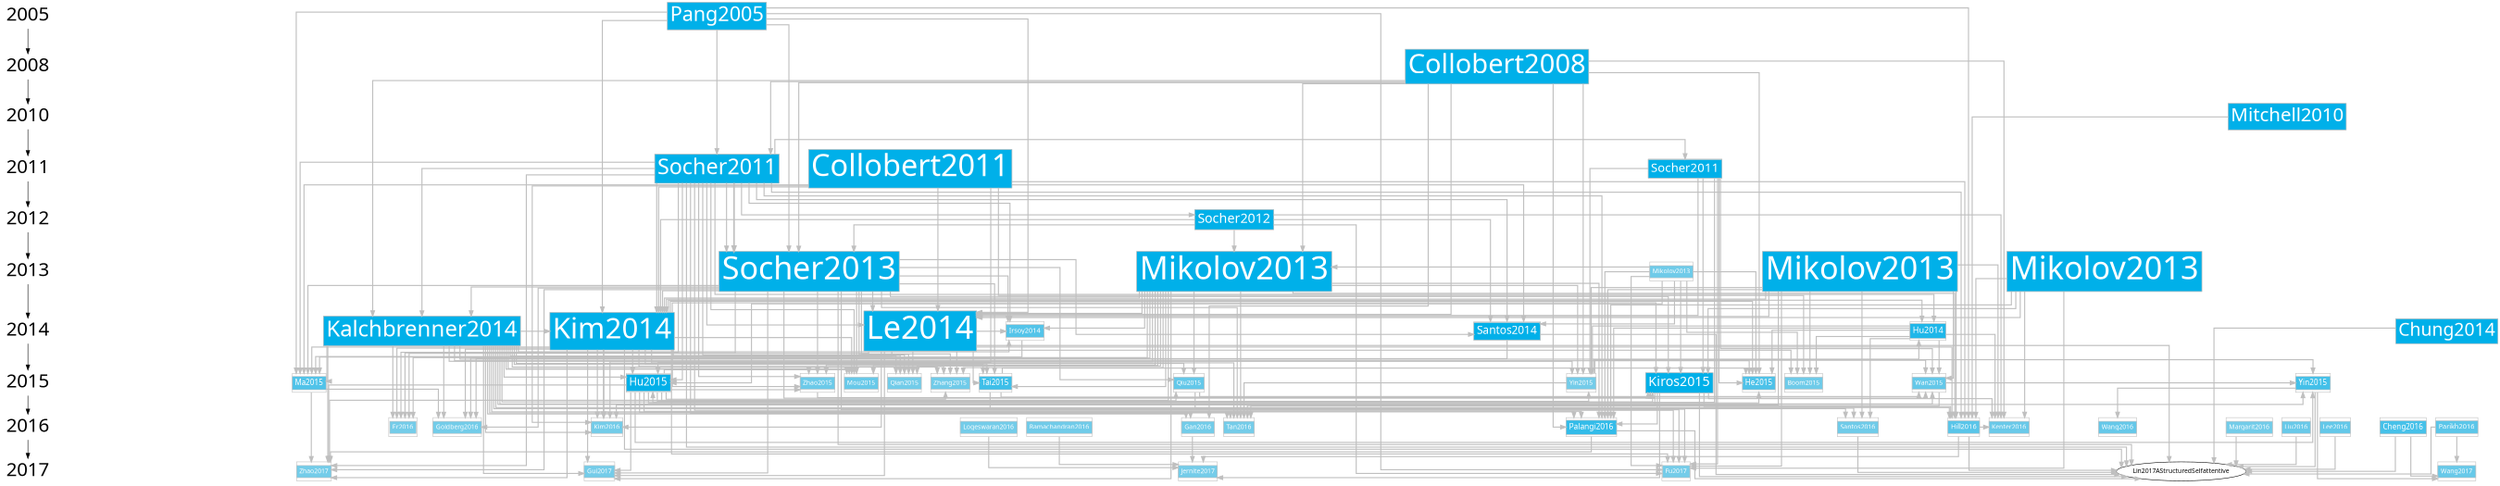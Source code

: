 digraph G {
    edge [comment="Wildcard node added automatic in EG."];
    node [comment="Wildcard node added automatic in EG.",
        fontname="sans-serif"
        fontsize=12];
        size ="18, 6";
        ratio = "compress"
        splines=ortho;
    {        node[shape = plaintext fontsize = 36 ];        2005 ->        2008 ->        2010 ->        2011 ->        2012 ->        2013 ->        2014 ->        2015 ->        2016 ->        2017    }
    {rank = same;    2005;    Pang2005SeeingStarsExploiting;    }
    {rank = same;    2008;    Collobert2008AUnifiedArchitecture;    }
    {rank = same;    2010;    Mitchell2010CompositionInDistributional;    }
    {rank = same;    2011;    Collobert2011NaturalLanguageProcessing;    Socher2011DynamicPoolingAnd;    Socher2011SemisupervisedRecursiveAutoencoders;    }
    {rank = same;    2012;    Socher2012SemanticCompositionalityThrough;    }
    {rank = same;    2013;    Mikolov2013EfficientEstimationOf;    Mikolov2013DistributedRepresentationsOF;    Mikolov2013NoTitleAvailable;    Socher2013RecursiveDeepModels;    Mikolov2013DistributedRepresentationsOfwords;    }
    {rank = same;    2014;    Kalchbrenner2014AConvolutionalNeural;    Kim2014ConvolutionalNeuralNetworks;    Santos2014DeepConvolutionalNeural;    Hu2014ConvolutionalNeuralNetwork;    Chung2014EmpiricalEvaluationOf;    Le2014DistributedRepresentationsOf;    Irsoy2014DeepRecursiveNeural;    }
    {rank = same;    2015;    Qiu2015ConvolutionalNeuralTensor;    Yin2015MultigrancnnAnArchitecture;    Tai2015ImprovedSemanticRepresentations;    Hu2015ConvolutionalNeuralNetwork;    He2015MultiperspectiveSentenceSimilarity;    Kiros2015SkipthoughtVectors;    Zhang2015LocalTranslationPrediction;    Qian2015LearningTagEmbeddings;    Yin2015AbcnnAttentionbasedConvolutional;    Zhao2015SelfadaptiveHierarchicalSentence;    Ma2015DependencybasedConvolutionalNeural;    Wan2015ADeepArchitecture;    Mou2015DiscriminativeNeuralSentence;    Boom2015LearningSemanticSimilarity;    }
    {rank = same;    2016;    Wang2016SentenceSimilarity;    Hill2016LearningDistributedRepresentations;    Margarit2016ABatchnormalizedRecurrent;    Liu2016LanguageInferenceUsing;    Gan2016UnsupervisedLearningOf;    Palangi2016DeepSentenceEmbedding;    Kim2016ExploringConvolutionalAnd;    Kenter2016SiameseCbowOptimizing;    Parikh2016ADecomposableAttention;    Tan2016ANeuralNetwork;    Cheng2016LongShortTermMemorynetworks;    Er2016AttentionPoolingbasedConvolutional;    Lee2016SequentialShorttextClassification;    Logeswaran2016SentenceOrderingUsing;    Santos2016ImprovedRepresentationLearning;    Ramachandran2016UnsupervisedPretrainingFor;    Goldberg2016APrimerOn;    }
    {rank = same;    2017;    Lin2017AStructuredSelfattentive;    Gui2017LearningRepresentationsFrom;    Jernite2017DiscoursebasedObjectivesFor;    Fu2017CombineHownetLexison;    Wang2017BilateralMultiperspectiveMatching;    Zhao2017TopicawareDeepCompositional;    }
    Le2014DistributedRepresentationsOf -> Boom2015LearningSemanticSimilarity[ weight=10, penwidth=2, color="#BFBFBF"]
    Mikolov2013DistributedRepresentationsOfwords -> Santos2016ImprovedRepresentationLearning[ weight=10, penwidth=2, color="#BFBFBF"]
    Kalchbrenner2014AConvolutionalNeural -> Tan2016ANeuralNetwork[ weight=10, penwidth=2, color="#BFBFBF"]
    Socher2013RecursiveDeepModels -> Zhang2015LocalTranslationPrediction[ weight=10, penwidth=2, color="#BFBFBF"]
    Collobert2008AUnifiedArchitecture -> Yin2015MultigrancnnAnArchitecture[ weight=10, penwidth=2, color="#BFBFBF"]
    Collobert2011NaturalLanguageProcessing -> Hu2015ConvolutionalNeuralNetwork[ weight=10, penwidth=2, color="#BFBFBF"]
    Socher2012SemanticCompositionalityThrough -> Kim2014ConvolutionalNeuralNetworks[ weight=10, penwidth=2, color="#BFBFBF"]
    Kalchbrenner2014AConvolutionalNeural -> Wan2015ADeepArchitecture[ weight=10, penwidth=2, color="#BFBFBF"]
    Mikolov2013DistributedRepresentationsOfwords -> Wan2015ADeepArchitecture[ weight=10, penwidth=2, color="#BFBFBF"]
    Hu2014ConvolutionalNeuralNetwork -> He2015MultiperspectiveSentenceSimilarity[ weight=10, penwidth=2, color="#BFBFBF"]
    Socher2013RecursiveDeepModels -> Tan2016ANeuralNetwork[ weight=10, penwidth=2, color="#BFBFBF"]
    Socher2013RecursiveDeepModels -> Goldberg2016APrimerOn[ weight=10, penwidth=2, color="#BFBFBF"]
    Kiros2015SkipthoughtVectors -> Hill2016LearningDistributedRepresentations[ weight=10, penwidth=2, color="#BFBFBF"]
    Kim2014ConvolutionalNeuralNetworks -> Hu2015ConvolutionalNeuralNetwork[ weight=10, penwidth=2, color="#BFBFBF"]
    Socher2013RecursiveDeepModels -> Santos2014DeepConvolutionalNeural[ weight=10, penwidth=2, color="#BFBFBF"]
    Kalchbrenner2014AConvolutionalNeural -> Goldberg2016APrimerOn[ weight=10, penwidth=2, color="#BFBFBF"]
    Socher2011DynamicPoolingAnd -> Fu2017CombineHownetLexison[ weight=10, penwidth=2, color="#BFBFBF"]
    Mikolov2013DistributedRepresentationsOF -> Zhang2015LocalTranslationPrediction[ weight=10, penwidth=2, color="#BFBFBF"]
    Socher2011SemisupervisedRecursiveAutoencoders -> Fu2017CombineHownetLexison[ weight=10, penwidth=2, color="#BFBFBF"]
    Hu2015ConvolutionalNeuralNetwork -> Zhang2015LocalTranslationPrediction[ weight=10, penwidth=2, color="#BFBFBF"]
    Mikolov2013DistributedRepresentationsOF -> Kim2016ExploringConvolutionalAnd[ weight=10, penwidth=2, color="#BFBFBF"]
    Socher2013RecursiveDeepModels -> Kiros2015SkipthoughtVectors[ weight=10, penwidth=2, color="#BFBFBF"]
    Kim2014ConvolutionalNeuralNetworks -> Qian2015LearningTagEmbeddings[ weight=10, penwidth=2, color="#BFBFBF"]
    Socher2013RecursiveDeepModels -> Mou2015DiscriminativeNeuralSentence[ weight=10, penwidth=2, color="#BFBFBF"]
    Le2014DistributedRepresentationsOf -> Zhang2015LocalTranslationPrediction[ weight=10, penwidth=2, color="#BFBFBF"]
    Socher2011SemisupervisedRecursiveAutoencoders -> Le2014DistributedRepresentationsOf[ weight=10, penwidth=2, color="#BFBFBF"]
    Socher2011SemisupervisedRecursiveAutoencoders -> Hu2014ConvolutionalNeuralNetwork[ weight=10, penwidth=2, color="#BFBFBF"]
    Kim2014ConvolutionalNeuralNetworks -> Kiros2015SkipthoughtVectors[ weight=10, penwidth=2, color="#BFBFBF"]
    Kalchbrenner2014AConvolutionalNeural -> Zhao2017TopicawareDeepCompositional[ weight=10, penwidth=2, color="#BFBFBF"]
    Mikolov2013DistributedRepresentationsOfwords -> Palangi2016DeepSentenceEmbedding[ weight=10, penwidth=2, color="#BFBFBF"]
    Kalchbrenner2014AConvolutionalNeural -> Mou2015DiscriminativeNeuralSentence[ weight=10, penwidth=2, color="#BFBFBF"]
    Socher2011SemisupervisedRecursiveAutoencoders -> Mou2015DiscriminativeNeuralSentence[ weight=10, penwidth=2, color="#BFBFBF"]
    Yin2015MultigrancnnAnArchitecture -> Wan2015ADeepArchitecture[ weight=10, penwidth=2, color="#BFBFBF"]
    Socher2013RecursiveDeepModels -> Lin2017AStructuredSelfattentive[ weight=10, penwidth=2, color="#BFBFBF"]
    Hu2015ConvolutionalNeuralNetwork -> He2015MultiperspectiveSentenceSimilarity[ weight=10, penwidth=2, color="#BFBFBF"]
    Mikolov2013DistributedRepresentationsOfwords -> Yin2015MultigrancnnAnArchitecture[ weight=10, penwidth=2, color="#BFBFBF"]
    Hu2015ConvolutionalNeuralNetwork -> Gui2017LearningRepresentationsFrom[ weight=10, penwidth=2, color="#BFBFBF"]
    Socher2013RecursiveDeepModels -> Qiu2015ConvolutionalNeuralTensor[ weight=10, penwidth=2, color="#BFBFBF"]
    Collobert2008AUnifiedArchitecture -> Gan2016UnsupervisedLearningOf[ weight=10, penwidth=2, color="#BFBFBF"]
    Socher2013RecursiveDeepModels -> Fu2017CombineHownetLexison[ weight=10, penwidth=2, color="#BFBFBF"]
    Socher2011SemisupervisedRecursiveAutoencoders -> Gan2016UnsupervisedLearningOf[ weight=10, penwidth=2, color="#BFBFBF"]
    Mikolov2013DistributedRepresentationsOF -> Qiu2015ConvolutionalNeuralTensor[ weight=10, penwidth=2, color="#BFBFBF"]
    Socher2011SemisupervisedRecursiveAutoencoders -> Socher2013RecursiveDeepModels[ weight=10, penwidth=2, color="#BFBFBF"]
    Kalchbrenner2014AConvolutionalNeural -> Zhang2015LocalTranslationPrediction[ weight=10, penwidth=2, color="#BFBFBF"]
    Socher2011SemisupervisedRecursiveAutoencoders -> Zhao2017TopicawareDeepCompositional[ weight=10, penwidth=2, color="#BFBFBF"]
    Socher2011SemisupervisedRecursiveAutoencoders -> Irsoy2014DeepRecursiveNeural[ weight=10, penwidth=2, color="#BFBFBF"]
    Kalchbrenner2014AConvolutionalNeural -> He2015MultiperspectiveSentenceSimilarity[ weight=10, penwidth=2, color="#BFBFBF"]
    Yin2015MultigrancnnAnArchitecture -> Tan2016ANeuralNetwork[ weight=10, penwidth=2, color="#BFBFBF"]
    Tai2015ImprovedSemanticRepresentations -> He2015MultiperspectiveSentenceSimilarity[ weight=10, penwidth=2, color="#BFBFBF"]
    Kalchbrenner2014AConvolutionalNeural -> Yin2015MultigrancnnAnArchitecture[ weight=10, penwidth=2, color="#BFBFBF"]
    Socher2011SemisupervisedRecursiveAutoencoders -> Kim2014ConvolutionalNeuralNetworks[ weight=10, penwidth=2, color="#BFBFBF"]
    Hu2014ConvolutionalNeuralNetwork -> Palangi2016DeepSentenceEmbedding[ weight=10, penwidth=2, color="#BFBFBF"]
    Socher2011SemisupervisedRecursiveAutoencoders -> Zhao2015SelfadaptiveHierarchicalSentence[ weight=10, penwidth=2, color="#BFBFBF"]
    Kim2014ConvolutionalNeuralNetworks -> Mou2015DiscriminativeNeuralSentence[ weight=10, penwidth=2, color="#BFBFBF"]
    Kim2014ConvolutionalNeuralNetworks -> Hu2014ConvolutionalNeuralNetwork[ weight=10, penwidth=2, color="#BFBFBF"]
    Mikolov2013DistributedRepresentationsOfwords -> Kim2014ConvolutionalNeuralNetworks[ weight=10, penwidth=2, color="#BFBFBF"]
    Palangi2016DeepSentenceEmbedding -> Zhao2017TopicawareDeepCompositional[ weight=10, penwidth=2, color="#BFBFBF"]
    Mikolov2013EfficientEstimationOf -> Santos2014DeepConvolutionalNeural[ weight=10, penwidth=2, color="#BFBFBF"]
    Mikolov2013NoTitleAvailable -> Kiros2015SkipthoughtVectors[ weight=10, penwidth=2, color="#BFBFBF"]
    Kalchbrenner2014AConvolutionalNeural -> Gan2016UnsupervisedLearningOf[ weight=10, penwidth=2, color="#BFBFBF"]
    Kalchbrenner2014AConvolutionalNeural -> Zhao2015SelfadaptiveHierarchicalSentence[ weight=10, penwidth=2, color="#BFBFBF"]
    Pang2005SeeingStarsExploiting -> Fu2017CombineHownetLexison[ weight=10, penwidth=2, color="#BFBFBF"]
    Hill2016LearningDistributedRepresentations -> Jernite2017DiscoursebasedObjectivesFor[ weight=10, penwidth=2, color="#BFBFBF"]
    Collobert2008AUnifiedArchitecture -> Le2014DistributedRepresentationsOf[ weight=10, penwidth=2, color="#BFBFBF"]
    Chung2014EmpiricalEvaluationOf -> Lin2017AStructuredSelfattentive[ weight=10, penwidth=2, color="#BFBFBF"]
    Hu2015ConvolutionalNeuralNetwork -> Yin2015MultigrancnnAnArchitecture[ weight=10, penwidth=2, color="#BFBFBF"]
    Collobert2008AUnifiedArchitecture -> Socher2011SemisupervisedRecursiveAutoencoders[ weight=10, penwidth=2, color="#BFBFBF"]
    Zhao2015SelfadaptiveHierarchicalSentence -> Kiros2015SkipthoughtVectors[ weight=10, penwidth=2, color="#BFBFBF"]
    Hill2016LearningDistributedRepresentations -> Lin2017AStructuredSelfattentive[ weight=10, penwidth=2, color="#BFBFBF"]
    Socher2011SemisupervisedRecursiveAutoencoders -> Socher2012SemanticCompositionalityThrough[ weight=10, penwidth=2, color="#BFBFBF"]
    Mikolov2013DistributedRepresentationsOF -> Mou2015DiscriminativeNeuralSentence[ weight=10, penwidth=2, color="#BFBFBF"]
    Socher2011SemisupervisedRecursiveAutoencoders -> Lin2017AStructuredSelfattentive[ weight=10, penwidth=2, color="#BFBFBF"]
    Kim2014ConvolutionalNeuralNetworks -> Zhao2015SelfadaptiveHierarchicalSentence[ weight=10, penwidth=2, color="#BFBFBF"]
    Hu2014ConvolutionalNeuralNetwork -> Santos2016ImprovedRepresentationLearning[ weight=10, penwidth=2, color="#BFBFBF"]
    Le2014DistributedRepresentationsOf -> Kim2016ExploringConvolutionalAnd[ weight=10, penwidth=2, color="#BFBFBF"]
    Pang2005SeeingStarsExploiting -> Socher2011SemisupervisedRecursiveAutoencoders[ weight=10, penwidth=2, color="#BFBFBF"]
    Kim2014ConvolutionalNeuralNetworks -> Zhang2015LocalTranslationPrediction[ weight=10, penwidth=2, color="#BFBFBF"]
    Le2014DistributedRepresentationsOf -> Irsoy2014DeepRecursiveNeural[ weight=10, penwidth=2, color="#BFBFBF"]
    Collobert2011NaturalLanguageProcessing -> Le2014DistributedRepresentationsOf[ weight=10, penwidth=2, color="#BFBFBF"]
    Le2014DistributedRepresentationsOf -> Qian2015LearningTagEmbeddings[ weight=10, penwidth=2, color="#BFBFBF"]
    Kalchbrenner2014AConvolutionalNeural -> Kim2016ExploringConvolutionalAnd[ weight=10, penwidth=2, color="#BFBFBF"]
    Hu2015ConvolutionalNeuralNetwork -> Qiu2015ConvolutionalNeuralTensor[ weight=10, penwidth=2, color="#BFBFBF"]
    Socher2011DynamicPoolingAnd -> Yin2015MultigrancnnAnArchitecture[ weight=10, penwidth=2, color="#BFBFBF"]
    Collobert2011NaturalLanguageProcessing -> Boom2015LearningSemanticSimilarity[ weight=10, penwidth=2, color="#BFBFBF"]
    Pang2005SeeingStarsExploiting -> Ma2015DependencybasedConvolutionalNeural[ weight=10, penwidth=2, color="#BFBFBF"]
    Kalchbrenner2014AConvolutionalNeural -> Yin2015AbcnnAttentionbasedConvolutional[ weight=10, penwidth=2, color="#BFBFBF"]
    Hu2015ConvolutionalNeuralNetwork -> Mou2015DiscriminativeNeuralSentence[ weight=10, penwidth=2, color="#BFBFBF"]
    Pang2005SeeingStarsExploiting -> Hill2016LearningDistributedRepresentations[ weight=10, penwidth=2, color="#BFBFBF"]
    Ma2015DependencybasedConvolutionalNeural -> Goldberg2016APrimerOn[ weight=10, penwidth=2, color="#BFBFBF"]
    Socher2011SemisupervisedRecursiveAutoencoders -> Socher2013RecursiveDeepModels[ weight=4, penwidth=3, color="#BFBFBF"]
    Irsoy2014DeepRecursiveNeural -> Ma2015DependencybasedConvolutionalNeural[ weight=10, penwidth=2, color="#BFBFBF"]
    Kiros2015SkipthoughtVectors -> Jernite2017DiscoursebasedObjectivesFor[ weight=10, penwidth=2, color="#BFBFBF"]
    Collobert2011NaturalLanguageProcessing -> Kim2016ExploringConvolutionalAnd[ weight=10, penwidth=2, color="#BFBFBF"]
    Socher2012SemanticCompositionalityThrough -> Kenter2016SiameseCbowOptimizing[ weight=10, penwidth=2, color="#BFBFBF"]
    Socher2011DynamicPoolingAnd -> Hu2015ConvolutionalNeuralNetwork[ weight=10, penwidth=2, color="#BFBFBF"]
    Kalchbrenner2014AConvolutionalNeural -> Hu2014ConvolutionalNeuralNetwork[ weight=10, penwidth=2, color="#BFBFBF"]
    Mikolov2013DistributedRepresentationsOF -> Gui2017LearningRepresentationsFrom[ weight=10, penwidth=2, color="#BFBFBF"]
    Socher2011SemisupervisedRecursiveAutoencoders -> Hu2015ConvolutionalNeuralNetwork[ weight=10, penwidth=2, color="#BFBFBF"]
    Hill2016LearningDistributedRepresentations -> Kenter2016SiameseCbowOptimizing[ weight=10, penwidth=2, color="#BFBFBF"]
    Gan2016UnsupervisedLearningOf -> Jernite2017DiscoursebasedObjectivesFor[ weight=10, penwidth=2, color="#BFBFBF"]
    Socher2011SemisupervisedRecursiveAutoencoders -> Er2016AttentionPoolingbasedConvolutional[ weight=10, penwidth=2, color="#BFBFBF"]
    Kalchbrenner2014AConvolutionalNeural -> Hu2015ConvolutionalNeuralNetwork[ weight=10, penwidth=2, color="#BFBFBF"]
    Qiu2015ConvolutionalNeuralTensor -> Santos2016ImprovedRepresentationLearning[ weight=10, penwidth=2, color="#BFBFBF"]
    Kalchbrenner2014AConvolutionalNeural -> Kiros2015SkipthoughtVectors[ weight=10, penwidth=2, color="#BFBFBF"]
    Mikolov2013DistributedRepresentationsOfwords -> Fu2017CombineHownetLexison[ weight=10, penwidth=2, color="#BFBFBF"]
    Kalchbrenner2014AConvolutionalNeural -> Irsoy2014DeepRecursiveNeural[ weight=10, penwidth=2, color="#BFBFBF"]
    Mikolov2013NoTitleAvailable -> Palangi2016DeepSentenceEmbedding[ weight=10, penwidth=2, color="#BFBFBF"]
    Kim2014ConvolutionalNeuralNetworks -> Er2016AttentionPoolingbasedConvolutional[ weight=10, penwidth=2, color="#BFBFBF"]
    Kim2014ConvolutionalNeuralNetworks -> Lin2017AStructuredSelfattentive[ weight=10, penwidth=2, color="#BFBFBF"]
    Socher2011SemisupervisedRecursiveAutoencoders -> Santos2014DeepConvolutionalNeural[ weight=10, penwidth=2, color="#BFBFBF"]
    Le2014DistributedRepresentationsOf -> Hill2016LearningDistributedRepresentations[ weight=10, penwidth=2, color="#BFBFBF"]
    Kalchbrenner2014AConvolutionalNeural -> Palangi2016DeepSentenceEmbedding[ weight=10, penwidth=2, color="#BFBFBF"]
    Mikolov2013DistributedRepresentationsOF -> Zhao2017TopicawareDeepCompositional[ weight=10, penwidth=2, color="#BFBFBF"]
    Mikolov2013DistributedRepresentationsOF -> Hill2016LearningDistributedRepresentations[ weight=10, penwidth=2, color="#BFBFBF"]
    Kim2014ConvolutionalNeuralNetworks -> Tan2016ANeuralNetwork[ weight=10, penwidth=2, color="#BFBFBF"]
    Mikolov2013NoTitleAvailable -> Kenter2016SiameseCbowOptimizing[ weight=10, penwidth=2, color="#BFBFBF"]
    Mikolov2013DistributedRepresentationsOF -> Kim2014ConvolutionalNeuralNetworks[ weight=10, penwidth=2, color="#BFBFBF"]
    Kim2014ConvolutionalNeuralNetworks -> Goldberg2016APrimerOn[ weight=10, penwidth=2, color="#BFBFBF"]
    Kim2014ConvolutionalNeuralNetworks -> Tai2015ImprovedSemanticRepresentations[ weight=10, penwidth=2, color="#BFBFBF"]
    Hu2014ConvolutionalNeuralNetwork -> Yin2015MultigrancnnAnArchitecture[ weight=10, penwidth=2, color="#BFBFBF"]
    Kalchbrenner2014AConvolutionalNeural -> Kim2014ConvolutionalNeuralNetworks[ weight=10, penwidth=2, color="#BFBFBF"]
    Mikolov2013DistributedRepresentationsOF -> Tai2015ImprovedSemanticRepresentations[ weight=10, penwidth=2, color="#BFBFBF"]
    Socher2012SemanticCompositionalityThrough -> Mikolov2013DistributedRepresentationsOF[ weight=10, penwidth=2, color="#BFBFBF"]
    Kim2014ConvolutionalNeuralNetworks -> Kim2016ExploringConvolutionalAnd[ weight=10, penwidth=2, color="#BFBFBF"]
    Santos2014DeepConvolutionalNeural -> Lin2017AStructuredSelfattentive[ weight=10, penwidth=2, color="#BFBFBF"]
    Hu2015ConvolutionalNeuralNetwork -> Zhao2017TopicawareDeepCompositional[ weight=10, penwidth=2, color="#BFBFBF"]
    Santos2014DeepConvolutionalNeural -> Goldberg2016APrimerOn[ weight=10, penwidth=2, color="#BFBFBF"]
    Collobert2008AUnifiedArchitecture -> Mikolov2013DistributedRepresentationsOF[ weight=10, penwidth=2, color="#BFBFBF"]
    Socher2011DynamicPoolingAnd -> Le2014DistributedRepresentationsOf[ weight=10, penwidth=2, color="#BFBFBF"]
    Yin2015AbcnnAttentionbasedConvolutional -> Wang2017BilateralMultiperspectiveMatching[ weight=10, penwidth=2, color="#BFBFBF"]
    Socher2013RecursiveDeepModels -> Gui2017LearningRepresentationsFrom[ weight=10, penwidth=2, color="#BFBFBF"]
    Kalchbrenner2014AConvolutionalNeural -> Gui2017LearningRepresentationsFrom[ weight=10, penwidth=2, color="#BFBFBF"]
    Margarit2016ABatchnormalizedRecurrent -> Lin2017AStructuredSelfattentive[ weight=10, penwidth=2, color="#BFBFBF"]
    Socher2013RecursiveDeepModels -> Qian2015LearningTagEmbeddings[ weight=10, penwidth=2, color="#BFBFBF"]
    Socher2013RecursiveDeepModels -> Tai2015ImprovedSemanticRepresentations[ weight=10, penwidth=2, color="#BFBFBF"]
    Socher2012SemanticCompositionalityThrough -> Fu2017CombineHownetLexison[ weight=10, penwidth=2, color="#BFBFBF"]
    Cheng2016LongShortTermMemorynetworks -> Wang2017BilateralMultiperspectiveMatching[ weight=10, penwidth=2, color="#BFBFBF"]
    Mikolov2013DistributedRepresentationsOF -> Tan2016ANeuralNetwork[ weight=10, penwidth=2, color="#BFBFBF"]
    Ma2015DependencybasedConvolutionalNeural -> Zhao2017TopicawareDeepCompositional[ weight=10, penwidth=2, color="#BFBFBF"]
    Kim2014ConvolutionalNeuralNetworks -> Gui2017LearningRepresentationsFrom[ weight=10, penwidth=2, color="#BFBFBF"]
    Mikolov2013DistributedRepresentationsOF -> Yin2015MultigrancnnAnArchitecture[ weight=10, penwidth=2, color="#BFBFBF"]
    Socher2013RecursiveDeepModels -> Ma2015DependencybasedConvolutionalNeural[ weight=10, penwidth=2, color="#BFBFBF"]
    Le2014DistributedRepresentationsOf -> Lin2017AStructuredSelfattentive[ weight=10, penwidth=2, color="#BFBFBF"]
    Mikolov2013DistributedRepresentationsOfwords -> Le2014DistributedRepresentationsOf[ weight=10, penwidth=2, color="#BFBFBF"]
    Mikolov2013DistributedRepresentationsOF -> Le2014DistributedRepresentationsOf[ weight=10, penwidth=2, color="#BFBFBF"]
    Yin2015AbcnnAttentionbasedConvolutional -> Wang2016SentenceSimilarity[ weight=10, penwidth=2, color="#BFBFBF"]
    Socher2011DynamicPoolingAnd -> Wan2015ADeepArchitecture[ weight=10, penwidth=2, color="#BFBFBF"]
    Mikolov2013DistributedRepresentationsOF -> Goldberg2016APrimerOn[ weight=10, penwidth=2, color="#BFBFBF"]
    Mikolov2013EfficientEstimationOf -> He2015MultiperspectiveSentenceSimilarity[ weight=10, penwidth=2, color="#BFBFBF"]
    Socher2013RecursiveDeepModels -> Kalchbrenner2014AConvolutionalNeural[ weight=10, penwidth=2, color="#BFBFBF"]
    Le2014DistributedRepresentationsOf -> Ma2015DependencybasedConvolutionalNeural[ weight=10, penwidth=2, color="#BFBFBF"]
    Yin2015MultigrancnnAnArchitecture -> Yin2015AbcnnAttentionbasedConvolutional[ weight=10, penwidth=2, color="#BFBFBF"]
    Palangi2016DeepSentenceEmbedding -> Lin2017AStructuredSelfattentive[ weight=10, penwidth=2, color="#BFBFBF"]
    Mikolov2013DistributedRepresentationsOF -> Palangi2016DeepSentenceEmbedding[ weight=10, penwidth=2, color="#BFBFBF"]
    Kalchbrenner2014AConvolutionalNeural -> Qian2015LearningTagEmbeddings[ weight=10, penwidth=2, color="#BFBFBF"]
    Kim2014ConvolutionalNeuralNetworks -> Zhao2017TopicawareDeepCompositional[ weight=10, penwidth=2, color="#BFBFBF"]
    Socher2011SemisupervisedRecursiveAutoencoders -> Kalchbrenner2014AConvolutionalNeural[ weight=10, penwidth=2, color="#BFBFBF"]
    Collobert2008AUnifiedArchitecture -> Kalchbrenner2014AConvolutionalNeural[ weight=10, penwidth=2, color="#BFBFBF"]
    Liu2016LanguageInferenceUsing -> Lin2017AStructuredSelfattentive[ weight=10, penwidth=2, color="#BFBFBF"]
    Hu2014ConvolutionalNeuralNetwork -> Wan2015ADeepArchitecture[ weight=10, penwidth=2, color="#BFBFBF"]
    Socher2011SemisupervisedRecursiveAutoencoders -> Ma2015DependencybasedConvolutionalNeural[ weight=10, penwidth=2, color="#BFBFBF"]
    Socher2011SemisupervisedRecursiveAutoencoders -> Socher2011DynamicPoolingAnd[ weight=10, penwidth=2, color="#BFBFBF"]
    Hu2014ConvolutionalNeuralNetwork -> Kenter2016SiameseCbowOptimizing[ weight=10, penwidth=2, color="#BFBFBF"]
    Mikolov2013DistributedRepresentationsOF -> Qian2015LearningTagEmbeddings[ weight=10, penwidth=2, color="#BFBFBF"]
    Mikolov2013NoTitleAvailable -> Fu2017CombineHownetLexison[ weight=10, penwidth=2, color="#BFBFBF"]
    Mikolov2013NoTitleAvailable -> Le2014DistributedRepresentationsOf[ weight=10, penwidth=2, color="#BFBFBF"]
    Collobert2008AUnifiedArchitecture -> He2015MultiperspectiveSentenceSimilarity[ weight=10, penwidth=2, color="#BFBFBF"]
    Mikolov2013NoTitleAvailable -> Hill2016LearningDistributedRepresentations[ weight=10, penwidth=2, color="#BFBFBF"]
    Mikolov2013EfficientEstimationOf -> Fu2017CombineHownetLexison[ weight=10, penwidth=2, color="#BFBFBF"]
    Hu2015ConvolutionalNeuralNetwork -> Zhao2015SelfadaptiveHierarchicalSentence[ weight=10, penwidth=2, color="#BFBFBF"]
    Collobert2008AUnifiedArchitecture -> Socher2013RecursiveDeepModels[ weight=10, penwidth=2, color="#BFBFBF"]
    Socher2011DynamicPoolingAnd -> Kiros2015SkipthoughtVectors[ weight=10, penwidth=2, color="#BFBFBF"]
    Le2014DistributedRepresentationsOf -> Er2016AttentionPoolingbasedConvolutional[ weight=10, penwidth=2, color="#BFBFBF"]
    Hu2015ConvolutionalNeuralNetwork -> Palangi2016DeepSentenceEmbedding[ weight=10, penwidth=2, color="#BFBFBF"]
    Mikolov2013DistributedRepresentationsOF -> Irsoy2014DeepRecursiveNeural[ weight=10, penwidth=2, color="#BFBFBF"]
    Collobert2008AUnifiedArchitecture -> Palangi2016DeepSentenceEmbedding[ weight=10, penwidth=2, color="#BFBFBF"]
    Mikolov2013EfficientEstimationOf -> Palangi2016DeepSentenceEmbedding[ weight=10, penwidth=2, color="#BFBFBF"]
    Kalchbrenner2014AConvolutionalNeural -> Santos2016ImprovedRepresentationLearning[ weight=10, penwidth=2, color="#BFBFBF"]
    Socher2013RecursiveDeepModels -> Er2016AttentionPoolingbasedConvolutional[ weight=10, penwidth=2, color="#BFBFBF"]
    Kiros2015SkipthoughtVectors -> Tan2016ANeuralNetwork[ weight=10, penwidth=2, color="#BFBFBF"]
    Socher2013RecursiveDeepModels -> Kim2014ConvolutionalNeuralNetworks[ weight=10, penwidth=2, color="#BFBFBF"]
    Parikh2016ADecomposableAttention -> Lin2017AStructuredSelfattentive[ weight=10, penwidth=2, color="#BFBFBF"]
    Kalchbrenner2014AConvolutionalNeural -> Er2016AttentionPoolingbasedConvolutional[ weight=10, penwidth=2, color="#BFBFBF"]
    Collobert2011NaturalLanguageProcessing -> Hill2016LearningDistributedRepresentations[ weight=10, penwidth=2, color="#BFBFBF"]
    Ramachandran2016UnsupervisedPretrainingFor -> Jernite2017DiscoursebasedObjectivesFor[ weight=10, penwidth=2, color="#BFBFBF"]
    Collobert2011NaturalLanguageProcessing -> Kim2014ConvolutionalNeuralNetworks[ weight=10, penwidth=2, color="#BFBFBF"]
    Lee2016SequentialShorttextClassification -> Lin2017AStructuredSelfattentive[ weight=10, penwidth=2, color="#BFBFBF"]
    Mikolov2013EfficientEstimationOf -> Kiros2015SkipthoughtVectors[ weight=10, penwidth=2, color="#BFBFBF"]
    Mikolov2013DistributedRepresentationsOfwords -> Kim2016ExploringConvolutionalAnd[ weight=10, penwidth=2, color="#BFBFBF"]
    Wan2015ADeepArchitecture -> Tan2016ANeuralNetwork[ weight=10, penwidth=2, color="#BFBFBF"]
    Pang2005SeeingStarsExploiting -> Socher2013RecursiveDeepModels[ weight=10, penwidth=2, color="#BFBFBF"]
    Mikolov2013DistributedRepresentationsOF -> Er2016AttentionPoolingbasedConvolutional[ weight=10, penwidth=2, color="#BFBFBF"]
    Collobert2011NaturalLanguageProcessing -> Santos2014DeepConvolutionalNeural[ weight=10, penwidth=2, color="#BFBFBF"]
    Socher2011SemisupervisedRecursiveAutoencoders -> Qian2015LearningTagEmbeddings[ weight=10, penwidth=2, color="#BFBFBF"]
    Kalchbrenner2014AConvolutionalNeural -> Qiu2015ConvolutionalNeuralTensor[ weight=10, penwidth=2, color="#BFBFBF"]
    Collobert2011NaturalLanguageProcessing -> Ma2015DependencybasedConvolutionalNeural[ weight=10, penwidth=2, color="#BFBFBF"]
    Socher2012SemanticCompositionalityThrough -> Socher2013RecursiveDeepModels[ weight=10, penwidth=2, color="#BFBFBF"]
    Socher2013RecursiveDeepModels -> Zhao2015SelfadaptiveHierarchicalSentence[ weight=10, penwidth=2, color="#BFBFBF"]
    Wan2015ADeepArchitecture -> Yin2015AbcnnAttentionbasedConvolutional[ weight=10, penwidth=2, color="#BFBFBF"]
    Logeswaran2016SentenceOrderingUsing -> Jernite2017DiscoursebasedObjectivesFor[ weight=10, penwidth=2, color="#BFBFBF"]
    Kiros2015SkipthoughtVectors -> Palangi2016DeepSentenceEmbedding[ weight=10, penwidth=2, color="#BFBFBF"]
    Collobert2008AUnifiedArchitecture -> Kenter2016SiameseCbowOptimizing[ weight=10, penwidth=2, color="#BFBFBF"]
    Parikh2016ADecomposableAttention -> Wang2017BilateralMultiperspectiveMatching[ weight=10, penwidth=2, color="#BFBFBF"]
    Mikolov2013DistributedRepresentationsOfwords -> Boom2015LearningSemanticSimilarity[ weight=10, penwidth=2, color="#BFBFBF"]
    Qiu2015ConvolutionalNeuralTensor -> Wan2015ADeepArchitecture[ weight=10, penwidth=2, color="#BFBFBF"]
    Yin2015AbcnnAttentionbasedConvolutional -> Lin2017AStructuredSelfattentive[ weight=10, penwidth=2, color="#BFBFBF"]
    Hu2015ConvolutionalNeuralNetwork -> Yin2015AbcnnAttentionbasedConvolutional[ weight=10, penwidth=2, color="#BFBFBF"]
    Pang2005SeeingStarsExploiting -> Kim2014ConvolutionalNeuralNetworks[ weight=10, penwidth=2, color="#BFBFBF"]
    Socher2011DynamicPoolingAnd -> He2015MultiperspectiveSentenceSimilarity[ weight=10, penwidth=2, color="#BFBFBF"]
    Kim2014ConvolutionalNeuralNetworks -> Kim2016ExploringConvolutionalAnd [ weight=4, penwidth=3, color="#BFBFBF"]
    Mikolov2013DistributedRepresentationsOfwords -> Kenter2016SiameseCbowOptimizing[ weight=10, penwidth=2, color="#BFBFBF"]
    Santos2016ImprovedRepresentationLearning -> Lin2017AStructuredSelfattentive[ weight=10, penwidth=2, color="#BFBFBF"]
    Mikolov2013EfficientEstimationOf -> Mikolov2013DistributedRepresentationsOF[ weight=10, penwidth=2, color="#BFBFBF"]
    Cheng2016LongShortTermMemorynetworks -> Lin2017AStructuredSelfattentive[ weight=10, penwidth=2, color="#BFBFBF"]
    Kalchbrenner2014AConvolutionalNeural -> Tai2015ImprovedSemanticRepresentations[ weight=10, penwidth=2, color="#BFBFBF"]
    Socher2013RecursiveDeepModels -> Irsoy2014DeepRecursiveNeural[ weight=10, penwidth=2, color="#BFBFBF"]
    Le2014DistributedRepresentationsOf -> Gui2017LearningRepresentationsFrom[ weight=10, penwidth=2, color="#BFBFBF"]
    Socher2012SemanticCompositionalityThrough -> Santos2014DeepConvolutionalNeural[ weight=10, penwidth=2, color="#BFBFBF"]
    Kalchbrenner2014AConvolutionalNeural -> Ma2015DependencybasedConvolutionalNeural[ weight=10, penwidth=2, color="#BFBFBF"]
    Le2014DistributedRepresentationsOf -> Tai2015ImprovedSemanticRepresentations[ weight=10, penwidth=2, color="#BFBFBF"]
    Mitchell2010CompositionInDistributional -> Hill2016LearningDistributedRepresentations[ weight=10, penwidth=2, color="#BFBFBF"]
    Hu2014ConvolutionalNeuralNetwork -> Boom2015LearningSemanticSimilarity[ weight=10, penwidth=2, color="#BFBFBF"]
    Kiros2015SkipthoughtVectors -> Kenter2016SiameseCbowOptimizing[ weight=10, penwidth=2, color="#BFBFBF"]
    Kiros2015SkipthoughtVectors -> Lin2017AStructuredSelfattentive[ weight=10, penwidth=2, color="#BFBFBF"]
    Mikolov2013EfficientEstimationOf -> Hu2015ConvolutionalNeuralNetwork[ weight=10, penwidth=2, color="#BFBFBF"]
    Kim2014ConvolutionalNeuralNetworks -> Ma2015DependencybasedConvolutionalNeural[ weight=10, penwidth=2, color="#BFBFBF"]
    Mikolov2013DistributedRepresentationsOfwords -> Hill2016LearningDistributedRepresentations[ weight=10, penwidth=2, color="#BFBFBF"]
    Socher2011SemisupervisedRecursiveAutoencoders -> Hill2016LearningDistributedRepresentations[ weight=10, penwidth=2, color="#BFBFBF"]
    Tai2015ImprovedSemanticRepresentations -> Fu2017CombineHownetLexison[ weight=10, penwidth=2, color="#BFBFBF"]
    Socher2013RecursiveDeepModels -> Wan2015ADeepArchitecture[ weight=10, penwidth=2, color="#BFBFBF"]
    Kalchbrenner2014AConvolutionalNeural -> Hill2016LearningDistributedRepresentations[ weight=10, penwidth=2, color="#BFBFBF"]
    Socher2011SemisupervisedRecursiveAutoencoders -> Palangi2016DeepSentenceEmbedding[ weight=10, penwidth=2, color="#BFBFBF"]
    Pang2005SeeingStarsExploiting -> Le2014DistributedRepresentationsOf[ weight=10, penwidth=2, color="#BFBFBF"]
    Mikolov2013DistributedRepresentationsOF -> Zhao2015SelfadaptiveHierarchicalSentence[ weight=10, penwidth=2, color="#BFBFBF"]
    Kim2014ConvolutionalNeuralNetworks -> He2015MultiperspectiveSentenceSimilarity[ weight=10, penwidth=2, color="#BFBFBF"]
    Socher2013RecursiveDeepModels -> Zhao2017TopicawareDeepCompositional[ weight=10, penwidth=2, color="#BFBFBF"]
    Socher2013RecursiveDeepModels -> Le2014DistributedRepresentationsOf[ weight=10, penwidth=2, color="#BFBFBF"]
    Hu2015ConvolutionalNeuralNetwork -> Tan2016ANeuralNetwork[ weight=10, penwidth=2, color="#BFBFBF"]
    Tai2015ImprovedSemanticRepresentations -> Kiros2015SkipthoughtVectors[ weight=10, penwidth=2, color="#BFBFBF"]
    Mikolov2013EfficientEstimationOf -> Boom2015LearningSemanticSimilarity[ weight=10, penwidth=2, color="#BFBFBF"]
    Kim2014ConvolutionalNeuralNetworks -> Fu2017CombineHownetLexison[ weight=10, penwidth=2, color="#BFBFBF"]
        Kalchbrenner2014AConvolutionalNeural [color="#BFBFBF",
            shape=record,
            margin=0,
            label=<
                <TABLE BORDER="0" CELLBORDER="1" CELLSPACING="0" CELLPADDING="4" >
                    <TR><TD COLSPAN="2" BGCOLOR="#00b0e9"><FONT  POINT-SIZE="42.45" COLOR="#FFFFFF">Kalchbrenner2014</FONT></TD></TR>
 
                </TABLE>>
                ];
        Qiu2015ConvolutionalNeuralTensor [color="#BFBFBF",
            shape=record,
            margin=0,
            label=<
                <TABLE BORDER="0" CELLBORDER="1" CELLSPACING="0" CELLPADDING="4" >
                    <TR><TD COLSPAN="2" BGCOLOR="#64c8e9"><FONT  POINT-SIZE="12.9" COLOR="#FFFFFF">Qiu2015</FONT></TD></TR>
 
                </TABLE>>
                ];
        Yin2015MultigrancnnAnArchitecture [color="#BFBFBF",
            shape=record,
            margin=0,
            label=<
                <TABLE BORDER="0" CELLBORDER="1" CELLSPACING="0" CELLPADDING="4" >
                    <TR><TD COLSPAN="2" BGCOLOR="#74cce9"><FONT  POINT-SIZE="12.0" COLOR="#FFFFFF">Yin2015</FONT></TD></TR>
 
                </TABLE>>
                ];
        Wang2016SentenceSimilarity [color="#BFBFBF",
            shape=record,
            margin=0,
            label=<
                <TABLE BORDER="0" CELLBORDER="1" CELLSPACING="0" CELLPADDING="4" >
                    <TR><TD COLSPAN="2" BGCOLOR="#65c8e9"><FONT  POINT-SIZE="12.85" COLOR="#FFFFFF">Wang2016</FONT></TD></TR>
 
                </TABLE>>
                ];
        Pang2005SeeingStarsExploiting [color="#BFBFBF",
            shape=record,
            margin=0,
            label=<
                <TABLE BORDER="0" CELLBORDER="1" CELLSPACING="0" CELLPADDING="4" >
                    <TR><TD COLSPAN="2" BGCOLOR="#00b0e9"><FONT  POINT-SIZE="38.2" COLOR="#FFFFFF">Pang2005</FONT></TD></TR>
 
                </TABLE>>
                ];
        Tai2015ImprovedSemanticRepresentations [color="#BFBFBF",
            shape=record,
            margin=0,
            label=<
                <TABLE BORDER="0" CELLBORDER="1" CELLSPACING="0" CELLPADDING="4" >
                    <TR><TD COLSPAN="2" BGCOLOR="#3ebfe9"><FONT  POINT-SIZE="14.95" COLOR="#FFFFFF">Tai2015</FONT></TD></TR>
 
                </TABLE>>
                ];
        Collobert2011NaturalLanguageProcessing [color="#BFBFBF",
            shape=record,
            margin=0,
            label=<
                <TABLE BORDER="0" CELLBORDER="1" CELLSPACING="0" CELLPADDING="4" >
                    <TR><TD COLSPAN="2" BGCOLOR="#00b0e9"><FONT  POINT-SIZE="57.35" COLOR="#FFFFFF">Collobert2011</FONT></TD></TR>
 
                </TABLE>>
                ];
        Hu2015ConvolutionalNeuralNetwork [color="#BFBFBF",
            shape=record,
            margin=0,
            label=<
                <TABLE BORDER="0" CELLBORDER="1" CELLSPACING="0" CELLPADDING="4" >
                    <TR><TD COLSPAN="2" BGCOLOR="#00b0e9"><FONT  POINT-SIZE="20.5" COLOR="#FFFFFF">Hu2015</FONT></TD></TR>
 
                </TABLE>>
                ];
        Socher2012SemanticCompositionalityThrough [color="#BFBFBF",
            shape=record,
            margin=0,
            label=<
                <TABLE BORDER="0" CELLBORDER="1" CELLSPACING="0" CELLPADDING="4" >
                    <TR><TD COLSPAN="2" BGCOLOR="#00b0e9"><FONT  POINT-SIZE="25.3" COLOR="#FFFFFF">Socher2012</FONT></TD></TR>
 
                </TABLE>>
                ];
        Hill2016LearningDistributedRepresentations [color="#BFBFBF",
            shape=record,
            margin=0,
            label=<
                <TABLE BORDER="0" CELLBORDER="1" CELLSPACING="0" CELLPADDING="4" >
                    <TR><TD COLSPAN="2" BGCOLOR="#59c5e9"><FONT  POINT-SIZE="13.5" COLOR="#FFFFFF">Hill2016</FONT></TD></TR>
 
                </TABLE>>
                ];
        Mitchell2010CompositionInDistributional [color="#BFBFBF",
            shape=record,
            margin=0,
            label=<
                <TABLE BORDER="0" CELLBORDER="1" CELLSPACING="0" CELLPADDING="4" >
                    <TR><TD COLSPAN="2" BGCOLOR="#00b0e9"><FONT  POINT-SIZE="36.45" COLOR="#FFFFFF">Mitchell2010</FONT></TD></TR>
 
                </TABLE>>
                ];
        Margarit2016ABatchnormalizedRecurrent [color="#BFBFBF",
            shape=record,
            margin=0,
            label=<
                <TABLE BORDER="0" CELLBORDER="1" CELLSPACING="0" CELLPADDING="4" >
                    <TR><TD COLSPAN="2" BGCOLOR="#72cce9"><FONT  POINT-SIZE="12.1" COLOR="#FFFFFF">Margarit2016</FONT></TD></TR>
 
                </TABLE>>
                ];
        Kim2014ConvolutionalNeuralNetworks [color="#BFBFBF",
            shape=record,
            margin=0,
            label=<
                <TABLE BORDER="0" CELLBORDER="1" CELLSPACING="0" CELLPADDING="4" >
                    <TR><TD COLSPAN="2" BGCOLOR="#00b0e9"><FONT  POINT-SIZE="55.3" COLOR="#FFFFFF">Kim2014</FONT></TD></TR>
 
                </TABLE>>
                ];
        Santos2014DeepConvolutionalNeural [color="#BFBFBF",
            shape=record,
            margin=0,
            label=<
                <TABLE BORDER="0" CELLBORDER="1" CELLSPACING="0" CELLPADDING="4" >
                    <TR><TD COLSPAN="2" BGCOLOR="#00b0e9"><FONT  POINT-SIZE="21.05" COLOR="#FFFFFF">Santos2014</FONT></TD></TR>
 
                </TABLE>>
                ];
        He2015MultiperspectiveSentenceSimilarity [color="#BFBFBF",
            shape=record,
            margin=0,
            label=<
                <TABLE BORDER="0" CELLBORDER="1" CELLSPACING="0" CELLPADDING="4" >
                    <TR><TD COLSPAN="2" BGCOLOR="#4dc2e9"><FONT  POINT-SIZE="14.15" COLOR="#FFFFFF">He2015</FONT></TD></TR>
 
                </TABLE>>
                ];
        Liu2016LanguageInferenceUsing [color="#BFBFBF",
            shape=record,
            margin=0,
            label=<
                <TABLE BORDER="0" CELLBORDER="1" CELLSPACING="0" CELLPADDING="4" >
                    <TR><TD COLSPAN="2" BGCOLOR="#68c9e9"><FONT  POINT-SIZE="12.65" COLOR="#FFFFFF">Liu2016</FONT></TD></TR>
 
                </TABLE>>
                ];
        Kiros2015SkipthoughtVectors [color="#BFBFBF",
            shape=record,
            margin=0,
            label=<
                <TABLE BORDER="0" CELLBORDER="1" CELLSPACING="0" CELLPADDING="4" >
                    <TR><TD COLSPAN="2" BGCOLOR="#00b0e9"><FONT  POINT-SIZE="25.5" COLOR="#FFFFFF">Kiros2015</FONT></TD></TR>
 
                </TABLE>>
                ];
        Hu2014ConvolutionalNeuralNetwork [color="#BFBFBF",
            shape=record,
            margin=0,
            label=<
                <TABLE BORDER="0" CELLBORDER="1" CELLSPACING="0" CELLPADDING="4" >
                    <TR><TD COLSPAN="2" BGCOLOR="#1fb7e9"><FONT  POINT-SIZE="16.65" COLOR="#FFFFFF">Hu2014</FONT></TD></TR>
 
                </TABLE>>
                ];
        Gui2017LearningRepresentationsFrom [color="#BFBFBF",
            shape=record,
            margin=0,
            label=<
                <TABLE BORDER="0" CELLBORDER="1" CELLSPACING="0" CELLPADDING="4" >
                    <TR><TD COLSPAN="2" BGCOLOR="#74cce9"><FONT  POINT-SIZE="12.0" COLOR="#FFFFFF">Gui2017</FONT></TD></TR>
 
                </TABLE>>
                ];
        Chung2014EmpiricalEvaluationOf [color="#BFBFBF",
            shape=record,
            margin=0,
            label=<
                <TABLE BORDER="0" CELLBORDER="1" CELLSPACING="0" CELLPADDING="4" >
                    <TR><TD COLSPAN="2" BGCOLOR="#00b0e9"><FONT  POINT-SIZE="34.4" COLOR="#FFFFFF">Chung2014</FONT></TD></TR>
 
                </TABLE>>
                ];
        Zhang2015LocalTranslationPrediction [color="#BFBFBF",
            shape=record,
            margin=0,
            label=<
                <TABLE BORDER="0" CELLBORDER="1" CELLSPACING="0" CELLPADDING="4" >
                    <TR><TD COLSPAN="2" BGCOLOR="#70cbe9"><FONT  POINT-SIZE="12.2" COLOR="#FFFFFF">Zhang2015</FONT></TD></TR>
 
                </TABLE>>
                ];
        Gan2016UnsupervisedLearningOf [color="#BFBFBF",
            shape=record,
            margin=0,
            label=<
                <TABLE BORDER="0" CELLBORDER="1" CELLSPACING="0" CELLPADDING="4" >
                    <TR><TD COLSPAN="2" BGCOLOR="#72cce9"><FONT  POINT-SIZE="12.1" COLOR="#FFFFFF">Gan2016</FONT></TD></TR>
 
                </TABLE>>
                ];
        Le2014DistributedRepresentationsOf [color="#BFBFBF",
            shape=record,
            margin=0,
            label=<
                <TABLE BORDER="0" CELLBORDER="1" CELLSPACING="0" CELLPADDING="4" >
                    <TR><TD COLSPAN="2" BGCOLOR="#00b0e9"><FONT  POINT-SIZE="60" COLOR="#FFFFFF">Le2014</FONT></TD></TR>
 
                </TABLE>>
                ];
        Palangi2016DeepSentenceEmbedding [color="#BFBFBF",
            shape=record,
            margin=0,
            label=<
                <TABLE BORDER="0" CELLBORDER="1" CELLSPACING="0" CELLPADDING="4" >
                    <TR><TD COLSPAN="2" BGCOLOR="#33bce9"><FONT  POINT-SIZE="15.55" COLOR="#FFFFFF">Palangi2016</FONT></TD></TR>
 
                </TABLE>>
                ];
        Qian2015LearningTagEmbeddings [color="#BFBFBF",
            shape=record,
            margin=0,
            label=<
                <TABLE BORDER="0" CELLBORDER="1" CELLSPACING="0" CELLPADDING="4" >
                    <TR><TD COLSPAN="2" BGCOLOR="#72cce9"><FONT  POINT-SIZE="12.1" COLOR="#FFFFFF">Qian2015</FONT></TD></TR>
 
                </TABLE>>
                ];
        Irsoy2014DeepRecursiveNeural [color="#BFBFBF",
            shape=record,
            margin=0,
            label=<
                <TABLE BORDER="0" CELLBORDER="1" CELLSPACING="0" CELLPADDING="4" >
                    <TR><TD COLSPAN="2" BGCOLOR="#54c4e9"><FONT  POINT-SIZE="13.75" COLOR="#FFFFFF">Irsoy2014</FONT></TD></TR>
 
                </TABLE>>
                ];
        Yin2015AbcnnAttentionbasedConvolutional [color="#BFBFBF",
            shape=record,
            margin=0,
            label=<
                <TABLE BORDER="0" CELLBORDER="1" CELLSPACING="0" CELLPADDING="4" >
                    <TR><TD COLSPAN="2" BGCOLOR="#43c0e9"><FONT  POINT-SIZE="14.7" COLOR="#FFFFFF">Yin2015</FONT></TD></TR>
 
                </TABLE>>
                ];
        Kim2016ExploringConvolutionalAnd [color="#BFBFBF",
            shape=record,
            margin=0,
            label=<
                <TABLE BORDER="0" CELLBORDER="1" CELLSPACING="0" CELLPADDING="4" >
                    <TR><TD COLSPAN="2" BGCOLOR="#73cce9"><FONT  POINT-SIZE="12.05" COLOR="#FFFFFF">Kim2016</FONT></TD></TR>
 
                </TABLE>>
                ];
        Kenter2016SiameseCbowOptimizing [color="#BFBFBF",
            shape=record,
            margin=0,
            label=<
                <TABLE BORDER="0" CELLBORDER="1" CELLSPACING="0" CELLPADDING="4" >
                    <TR><TD COLSPAN="2" BGCOLOR="#69c9e9"><FONT  POINT-SIZE="12.6" COLOR="#FFFFFF">Kenter2016</FONT></TD></TR>
 
                </TABLE>>
                ];
        Parikh2016ADecomposableAttention [color="#BFBFBF",
            shape=record,
            margin=0,
            label=<
                <TABLE BORDER="0" CELLBORDER="1" CELLSPACING="0" CELLPADDING="4" >
                    <TR><TD COLSPAN="2" BGCOLOR="#5bc6e9"><FONT  POINT-SIZE="13.35" COLOR="#FFFFFF">Parikh2016</FONT></TD></TR>
 
                </TABLE>>
                ];
        Tan2016ANeuralNetwork [color="#BFBFBF",
            shape=record,
            margin=0,
            label=<
                <TABLE BORDER="0" CELLBORDER="1" CELLSPACING="0" CELLPADDING="4" >
                    <TR><TD COLSPAN="2" BGCOLOR="#74cce9"><FONT  POINT-SIZE="12.0" COLOR="#FFFFFF">Tan2016</FONT></TD></TR>
 
                </TABLE>>
                ];
        Zhao2015SelfadaptiveHierarchicalSentence [color="#BFBFBF",
            shape=record,
            margin=0,
            label=<
                <TABLE BORDER="0" CELLBORDER="1" CELLSPACING="0" CELLPADDING="4" >
                    <TR><TD COLSPAN="2" BGCOLOR="#6ccae9"><FONT  POINT-SIZE="12.45" COLOR="#FFFFFF">Zhao2015</FONT></TD></TR>
 
                </TABLE>>
                ];
        Jernite2017DiscoursebasedObjectivesFor [color="#BFBFBF",
            shape=record,
            margin=0,
            label=<
                <TABLE BORDER="0" CELLBORDER="1" CELLSPACING="0" CELLPADDING="4" >
                    <TR><TD COLSPAN="2" BGCOLOR="#74cce9"><FONT  POINT-SIZE="12.0" COLOR="#FFFFFF">Jernite2017</FONT></TD></TR>
 
                </TABLE>>
                ];
        Cheng2016LongShortTermMemorynetworks [color="#BFBFBF",
            shape=record,
            margin=0,
            label=<
                <TABLE BORDER="0" CELLBORDER="1" CELLSPACING="0" CELLPADDING="4" >
                    <TR><TD COLSPAN="2" BGCOLOR="#46c1e9"><FONT  POINT-SIZE="14.55" COLOR="#FFFFFF">Cheng2016</FONT></TD></TR>
 
                </TABLE>>
                ];
        Collobert2008AUnifiedArchitecture [color="#BFBFBF",
            shape=record,
            margin=0,
            label=<
                <TABLE BORDER="0" CELLBORDER="1" CELLSPACING="0" CELLPADDING="4" >
                    <TR><TD COLSPAN="2" BGCOLOR="#00b0e9"><FONT  POINT-SIZE="51.15" COLOR="#FFFFFF">Collobert2008</FONT></TD></TR>
 
                </TABLE>>
                ];
        Mikolov2013EfficientEstimationOf [color="#BFBFBF",
            shape=record,
            margin=0,
            label=<
                <TABLE BORDER="0" CELLBORDER="1" CELLSPACING="0" CELLPADDING="4" >
                    <TR><TD COLSPAN="2" BGCOLOR="#6fcbe9"><FONT  POINT-SIZE="12.3" COLOR="#FFFFFF">Mikolov2013</FONT></TD></TR>
 
                </TABLE>>
                ];
        Er2016AttentionPoolingbasedConvolutional [color="#BFBFBF",
            shape=record,
            margin=0,
            label=<
                <TABLE BORDER="0" CELLBORDER="1" CELLSPACING="0" CELLPADDING="4" >
                    <TR><TD COLSPAN="2" BGCOLOR="#74cce9"><FONT  POINT-SIZE="12.0" COLOR="#FFFFFF">Er2016</FONT></TD></TR>
 
                </TABLE>>
                ];
        Fu2017CombineHownetLexison [color="#BFBFBF",
            shape=record,
            margin=0,
            label=<
                <TABLE BORDER="0" CELLBORDER="1" CELLSPACING="0" CELLPADDING="4" >
                    <TR><TD COLSPAN="2" BGCOLOR="#74cce9"><FONT  POINT-SIZE="12.0" COLOR="#FFFFFF">Fu2017</FONT></TD></TR>
 
                </TABLE>>
                ];
        Lee2016SequentialShorttextClassification [color="#BFBFBF",
            shape=record,
            margin=0,
            label=<
                <TABLE BORDER="0" CELLBORDER="1" CELLSPACING="0" CELLPADDING="4" >
                    <TR><TD COLSPAN="2" BGCOLOR="#63c8e9"><FONT  POINT-SIZE="12.95" COLOR="#FFFFFF">Lee2016</FONT></TD></TR>
 
                </TABLE>>
                ];
        Logeswaran2016SentenceOrderingUsing [color="#BFBFBF",
            shape=record,
            margin=0,
            label=<
                <TABLE BORDER="0" CELLBORDER="1" CELLSPACING="0" CELLPADDING="4" >
                    <TR><TD COLSPAN="2" BGCOLOR="#73cce9"><FONT  POINT-SIZE="12.05" COLOR="#FFFFFF">Logeswaran2016</FONT></TD></TR>
 
                </TABLE>>
                ];
        Mikolov2013DistributedRepresentationsOF [color="#BFBFBF",
            shape=record,
            margin=0,
            label=<
                <TABLE BORDER="0" CELLBORDER="1" CELLSPACING="0" CELLPADDING="4" >
                    <TR><TD COLSPAN="2" BGCOLOR="#00b0e9"><FONT  POINT-SIZE="60" COLOR="#FFFFFF">Mikolov2013</FONT></TD></TR>
 
                </TABLE>>
                ];
        Wang2017BilateralMultiperspectiveMatching [color="#BFBFBF",
            shape=record,
            margin=0,
            label=<
                <TABLE BORDER="0" CELLBORDER="1" CELLSPACING="0" CELLPADDING="4" >
                    <TR><TD COLSPAN="2" BGCOLOR="#67c9e9"><FONT  POINT-SIZE="12.7" COLOR="#FFFFFF">Wang2017</FONT></TD></TR>
 
                </TABLE>>
                ];
        Santos2016ImprovedRepresentationLearning [color="#BFBFBF",
            shape=record,
            margin=0,
            label=<
                <TABLE BORDER="0" CELLBORDER="1" CELLSPACING="0" CELLPADDING="4" >
                    <TR><TD COLSPAN="2" BGCOLOR="#6fcbe9"><FONT  POINT-SIZE="12.25" COLOR="#FFFFFF">Santos2016</FONT></TD></TR>
 
                </TABLE>>
                ];
        Mikolov2013NoTitleAvailable [color="#BFBFBF",
            shape=record,
            margin=0,
            label=<
                <TABLE BORDER="0" CELLBORDER="1" CELLSPACING="0" CELLPADDING="4" >
                    <TR><TD COLSPAN="2" BGCOLOR="#00b0e9"><FONT  POINT-SIZE="60" COLOR="#FFFFFF">Mikolov2013</FONT></TD></TR>
 
                </TABLE>>
                ];
        Ramachandran2016UnsupervisedPretrainingFor [color="#BFBFBF",
            shape=record,
            margin=0,
            label=<
                <TABLE BORDER="0" CELLBORDER="1" CELLSPACING="0" CELLPADDING="4" >
                    <TR><TD COLSPAN="2" BGCOLOR="#70cbe9"><FONT  POINT-SIZE="12.2" COLOR="#FFFFFF">Ramachandran2016</FONT></TD></TR>
 
                </TABLE>>
                ];
        Socher2013RecursiveDeepModels [color="#BFBFBF",
            shape=record,
            margin=0,
            label=<
                <TABLE BORDER="0" CELLBORDER="1" CELLSPACING="0" CELLPADDING="4" >
                    <TR><TD COLSPAN="2" BGCOLOR="#00b0e9"><FONT  POINT-SIZE="60" COLOR="#FFFFFF">Socher2013</FONT></TD></TR>
 
                </TABLE>>
                ];
        Mikolov2013DistributedRepresentationsOfwords [color="#BFBFBF",
            shape=record,
            margin=0,
            label=<
                <TABLE BORDER="0" CELLBORDER="1" CELLSPACING="0" CELLPADDING="4" >
                    <TR><TD COLSPAN="2" BGCOLOR="#00b0e9"><FONT  POINT-SIZE="60" COLOR="#FFFFFF">Mikolov2013</FONT></TD></TR>
 
                </TABLE>>
                ];
        Ma2015DependencybasedConvolutionalNeural [color="#BFBFBF",
            shape=record,
            margin=0,
            label=<
                <TABLE BORDER="0" CELLBORDER="1" CELLSPACING="0" CELLPADDING="4" >
                    <TR><TD COLSPAN="2" BGCOLOR="#50c3e9"><FONT  POINT-SIZE="14.0" COLOR="#FFFFFF">Ma2015</FONT></TD></TR>
 
                </TABLE>>
                ];
        Goldberg2016APrimerOn [color="#BFBFBF",
            shape=record,
            margin=0,
            label=<
                <TABLE BORDER="0" CELLBORDER="1" CELLSPACING="0" CELLPADDING="4" >
                    <TR><TD COLSPAN="2" BGCOLOR="#72cce9"><FONT  POINT-SIZE="12.1" COLOR="#FFFFFF">Goldberg2016</FONT></TD></TR>
 
                </TABLE>>
                ];
        Socher2011DynamicPoolingAnd [color="#BFBFBF",
            shape=record,
            margin=0,
            label=<
                <TABLE BORDER="0" CELLBORDER="1" CELLSPACING="0" CELLPADDING="4" >
                    <TR><TD COLSPAN="2" BGCOLOR="#00b0e9"><FONT  POINT-SIZE="23.15" COLOR="#FFFFFF">Socher2011</FONT></TD></TR>
 
                </TABLE>>
                ];
        Socher2011SemisupervisedRecursiveAutoencoders [color="#BFBFBF",
            shape=record,
            margin=0,
            label=<
                <TABLE BORDER="0" CELLBORDER="1" CELLSPACING="0" CELLPADDING="4" >
                    <TR><TD COLSPAN="2" BGCOLOR="#00b0e9"><FONT  POINT-SIZE="41.35" COLOR="#FFFFFF">Socher2011</FONT></TD></TR>
 
                </TABLE>>
                ];
        Wan2015ADeepArchitecture [color="#BFBFBF",
            shape=record,
            margin=0,
            label=<
                <TABLE BORDER="0" CELLBORDER="1" CELLSPACING="0" CELLPADDING="4" >
                    <TR><TD COLSPAN="2" BGCOLOR="#64c8e9"><FONT  POINT-SIZE="12.9" COLOR="#FFFFFF">Wan2015</FONT></TD></TR>
 
                </TABLE>>
                ];
        Mou2015DiscriminativeNeuralSentence [color="#BFBFBF",
            shape=record,
            margin=0,
            label=<
                <TABLE BORDER="0" CELLBORDER="1" CELLSPACING="0" CELLPADDING="4" >
                    <TR><TD COLSPAN="2" BGCOLOR="#68c9e9"><FONT  POINT-SIZE="12.65" COLOR="#FFFFFF">Mou2015</FONT></TD></TR>
 
                </TABLE>>
                ];
        Boom2015LearningSemanticSimilarity [color="#BFBFBF",
            shape=record,
            margin=0,
            label=<
                <TABLE BORDER="0" CELLBORDER="1" CELLSPACING="0" CELLPADDING="4" >
                    <TR><TD COLSPAN="2" BGCOLOR="#6fcbe9"><FONT  POINT-SIZE="12.25" COLOR="#FFFFFF">Boom2015</FONT></TD></TR>
 
                </TABLE>>
                ];
        Zhao2017TopicawareDeepCompositional [color="#BFBFBF",
            shape=record,
            margin=0,
            label=<
                <TABLE BORDER="0" CELLBORDER="1" CELLSPACING="0" CELLPADDING="4" >
                    <TR><TD COLSPAN="2" BGCOLOR="#73cce9"><FONT  POINT-SIZE="12.05" COLOR="#FFFFFF">Zhao2017</FONT></TD></TR>
 
                </TABLE>>
                ];
}
